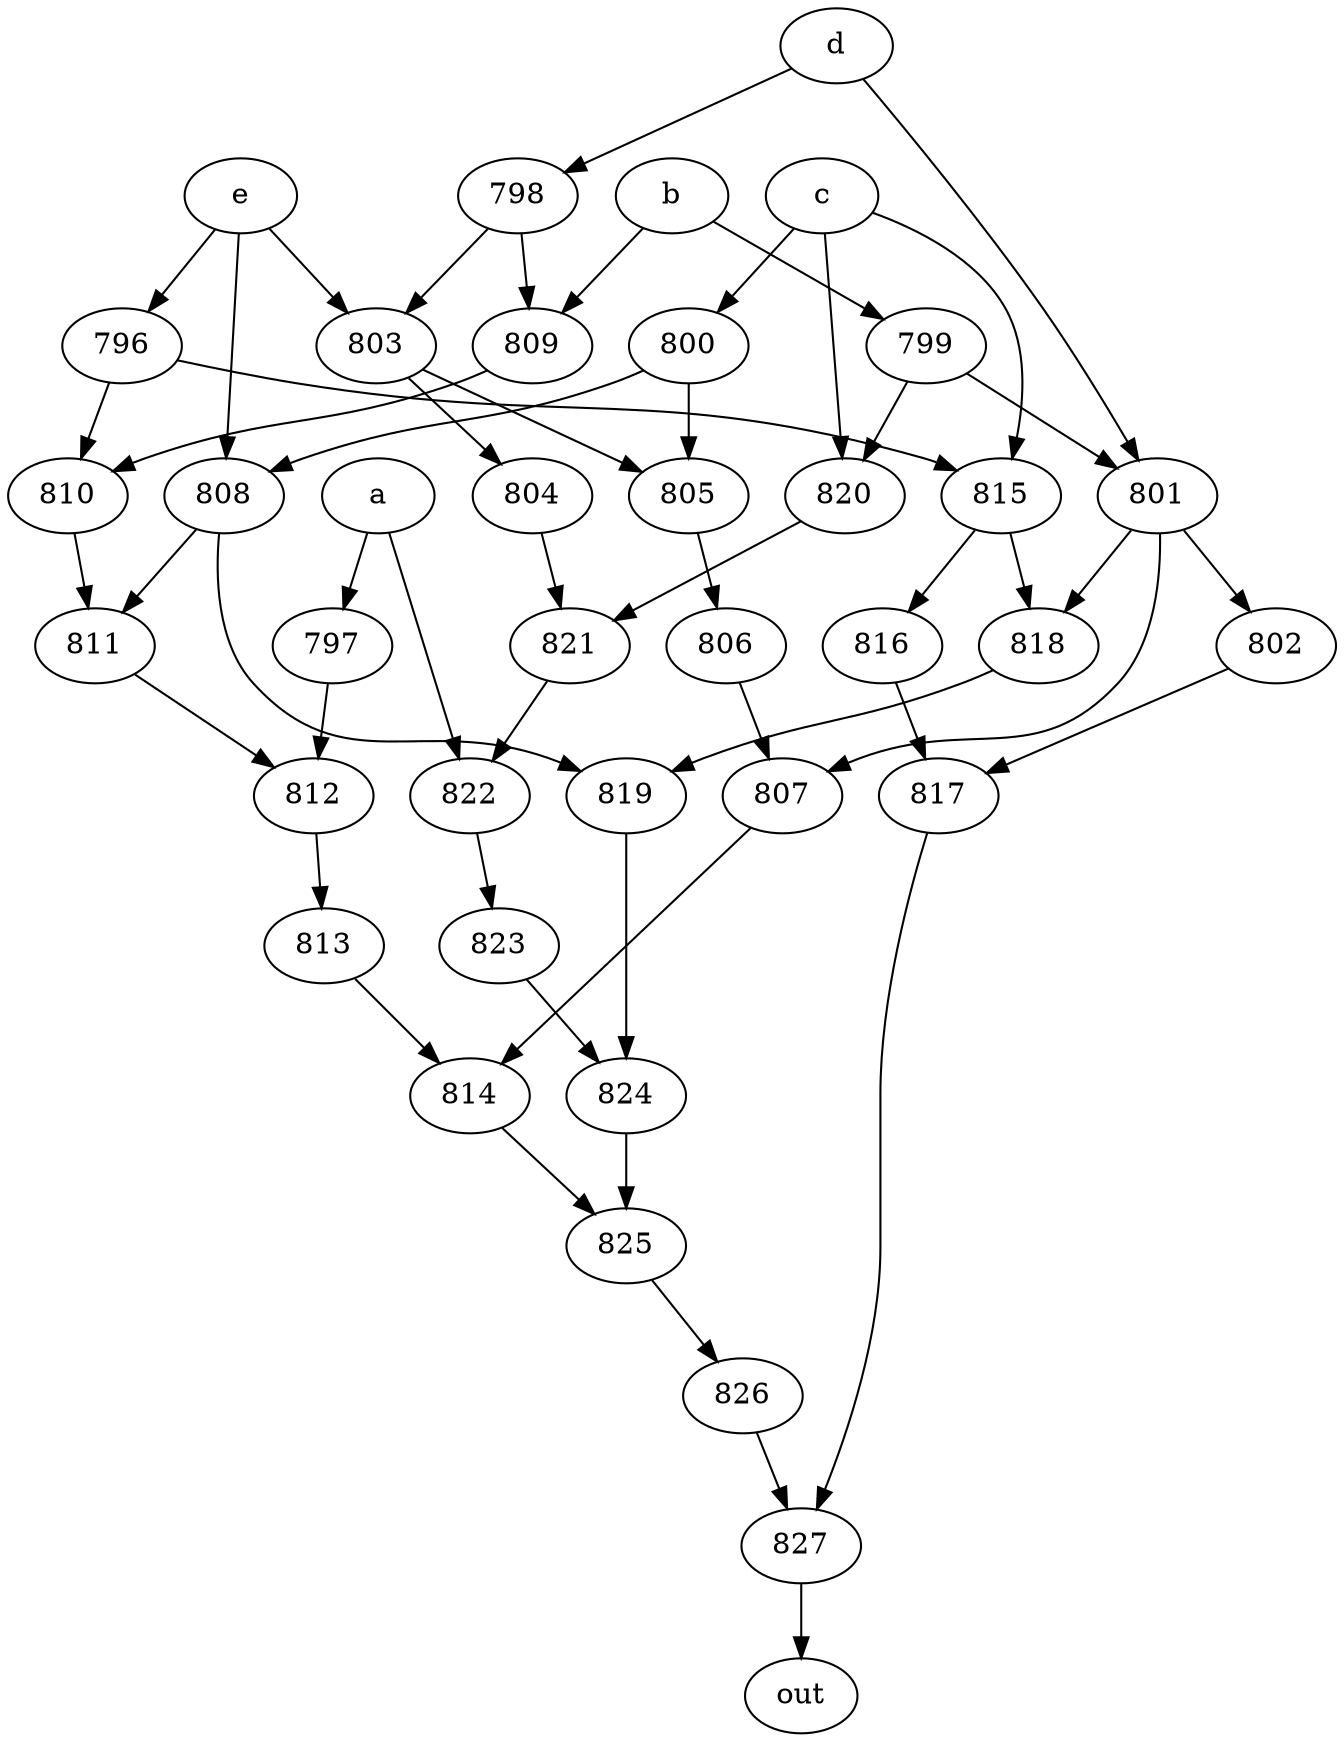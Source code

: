 strict digraph "" {
	827 -> out;
	a -> 797;
	a -> 822;
	797 -> 812;
	822 -> 823;
	812 -> 813;
	823 -> 824;
	b -> 799;
	b -> 809;
	799 -> 801;
	799 -> 820;
	809 -> 810;
	801 -> 818;
	801 -> 802;
	801 -> 807;
	820 -> 821;
	810 -> 811;
	c -> 820;
	c -> 800;
	c -> 815;
	800 -> 805;
	800 -> 808;
	815 -> 816;
	815 -> 818;
	805 -> 806;
	808 -> 811;
	808 -> 819;
	816 -> 817;
	818 -> 819;
	821 -> 822;
	d -> 801;
	d -> 798;
	798 -> 809;
	798 -> 803;
	803 -> 805;
	803 -> 804;
	802 -> 817;
	807 -> 814;
	e -> 808;
	e -> 803;
	e -> 796;
	796 -> 810;
	796 -> 815;
	804 -> 821;
	811 -> 812;
	819 -> 824;
	813 -> 814;
	806 -> 807;
	817 -> 827;
	814 -> 825;
	825 -> 826;
	824 -> 825;
	826 -> 827;
}
